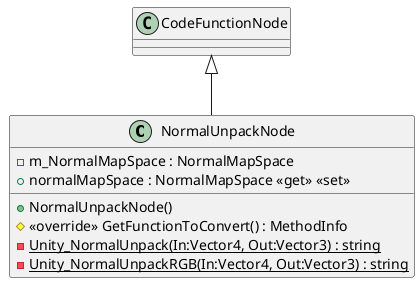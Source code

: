 @startuml
class NormalUnpackNode {
    + NormalUnpackNode()
    - m_NormalMapSpace : NormalMapSpace
    + normalMapSpace : NormalMapSpace <<get>> <<set>>
    # <<override>> GetFunctionToConvert() : MethodInfo
    {static} - Unity_NormalUnpack(In:Vector4, Out:Vector3) : string
    {static} - Unity_NormalUnpackRGB(In:Vector4, Out:Vector3) : string
}
CodeFunctionNode <|-- NormalUnpackNode
@enduml
